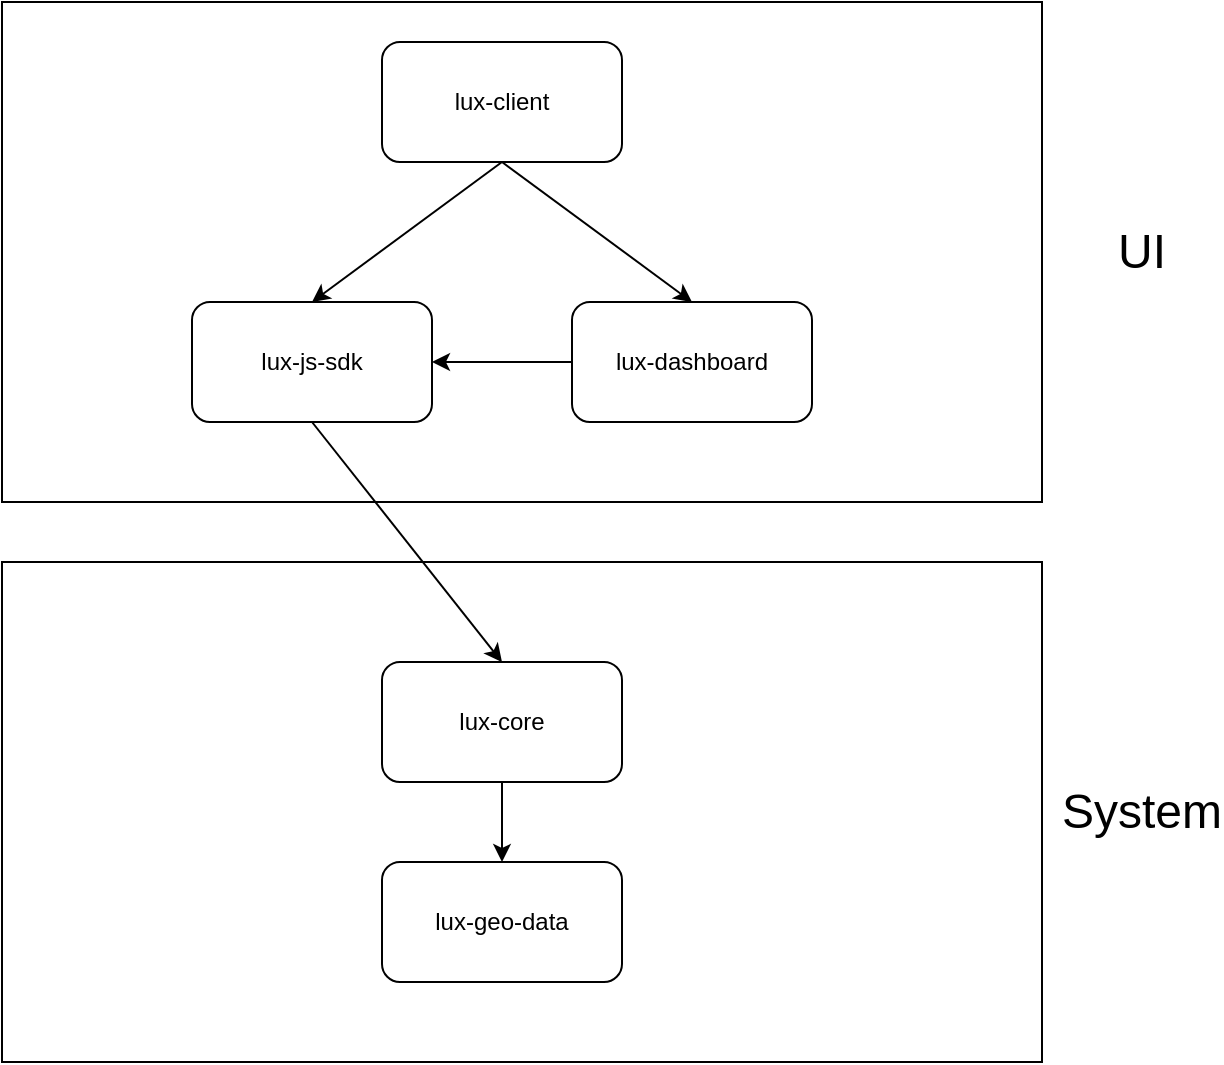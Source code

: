 <mxfile>
    <diagram id="UeerDiwKmn5Qrgz6xywV" name="Page-1">
        <mxGraphModel dx="1398" dy="1036" grid="1" gridSize="10" guides="1" tooltips="1" connect="1" arrows="1" fold="1" page="1" pageScale="1" pageWidth="850" pageHeight="1100" math="0" shadow="0">
            <root>
                <mxCell id="0"/>
                <mxCell id="1" parent="0"/>
                <mxCell id="20" style="edgeStyle=none;html=1;exitX=0.5;exitY=1;exitDx=0;exitDy=0;entryX=0.5;entryY=0;entryDx=0;entryDy=0;" edge="1" parent="1" source="2" target="3">
                    <mxGeometry relative="1" as="geometry"/>
                </mxCell>
                <mxCell id="2" value="lux-core" style="rounded=1;whiteSpace=wrap;html=1;" vertex="1" parent="1">
                    <mxGeometry x="410" y="440" width="120" height="60" as="geometry"/>
                </mxCell>
                <mxCell id="3" value="lux-geo-data" style="rounded=1;whiteSpace=wrap;html=1;" vertex="1" parent="1">
                    <mxGeometry x="410" y="540" width="120" height="60" as="geometry"/>
                </mxCell>
                <mxCell id="14" style="edgeStyle=none;html=1;exitX=0.5;exitY=1;exitDx=0;exitDy=0;entryX=0.5;entryY=0;entryDx=0;entryDy=0;" edge="1" parent="1" source="7" target="9">
                    <mxGeometry relative="1" as="geometry"/>
                </mxCell>
                <mxCell id="15" style="edgeStyle=none;html=1;exitX=0.5;exitY=1;exitDx=0;exitDy=0;entryX=0.5;entryY=0;entryDx=0;entryDy=0;" edge="1" parent="1" source="7" target="8">
                    <mxGeometry relative="1" as="geometry"/>
                </mxCell>
                <mxCell id="7" value="lux-client" style="rounded=1;whiteSpace=wrap;html=1;fillColor=none;" vertex="1" parent="1">
                    <mxGeometry x="410" y="130" width="120" height="60" as="geometry"/>
                </mxCell>
                <mxCell id="16" style="edgeStyle=none;html=1;exitX=0;exitY=0.5;exitDx=0;exitDy=0;entryX=1;entryY=0.5;entryDx=0;entryDy=0;" edge="1" parent="1" source="8" target="9">
                    <mxGeometry relative="1" as="geometry"/>
                </mxCell>
                <mxCell id="8" value="lux-dashboard" style="rounded=1;whiteSpace=wrap;html=1;fillColor=none;" vertex="1" parent="1">
                    <mxGeometry x="505" y="260" width="120" height="60" as="geometry"/>
                </mxCell>
                <mxCell id="17" style="edgeStyle=none;html=1;exitX=0.5;exitY=1;exitDx=0;exitDy=0;entryX=0.5;entryY=0;entryDx=0;entryDy=0;" edge="1" parent="1" source="9" target="2">
                    <mxGeometry relative="1" as="geometry"/>
                </mxCell>
                <mxCell id="9" value="lux-js-sdk" style="rounded=1;whiteSpace=wrap;html=1;fillColor=none;" vertex="1" parent="1">
                    <mxGeometry x="315" y="260" width="120" height="60" as="geometry"/>
                </mxCell>
                <mxCell id="22" value="" style="rounded=0;whiteSpace=wrap;html=1;fillColor=none;" vertex="1" parent="1">
                    <mxGeometry x="220" y="110" width="520" height="250" as="geometry"/>
                </mxCell>
                <mxCell id="23" value="" style="rounded=0;whiteSpace=wrap;html=1;fillColor=none;" vertex="1" parent="1">
                    <mxGeometry x="220" y="390" width="520" height="250" as="geometry"/>
                </mxCell>
                <mxCell id="24" value="&lt;font style=&quot;font-size: 24px&quot;&gt;UI&lt;/font&gt;" style="text;html=1;strokeColor=none;fillColor=none;align=center;verticalAlign=middle;whiteSpace=wrap;rounded=0;" vertex="1" parent="1">
                    <mxGeometry x="760" y="220" width="60" height="30" as="geometry"/>
                </mxCell>
                <mxCell id="25" value="&lt;span style=&quot;font-size: 24px&quot;&gt;System&lt;/span&gt;" style="text;html=1;strokeColor=none;fillColor=none;align=center;verticalAlign=middle;whiteSpace=wrap;rounded=0;" vertex="1" parent="1">
                    <mxGeometry x="760" y="500" width="60" height="30" as="geometry"/>
                </mxCell>
            </root>
        </mxGraphModel>
    </diagram>
</mxfile>